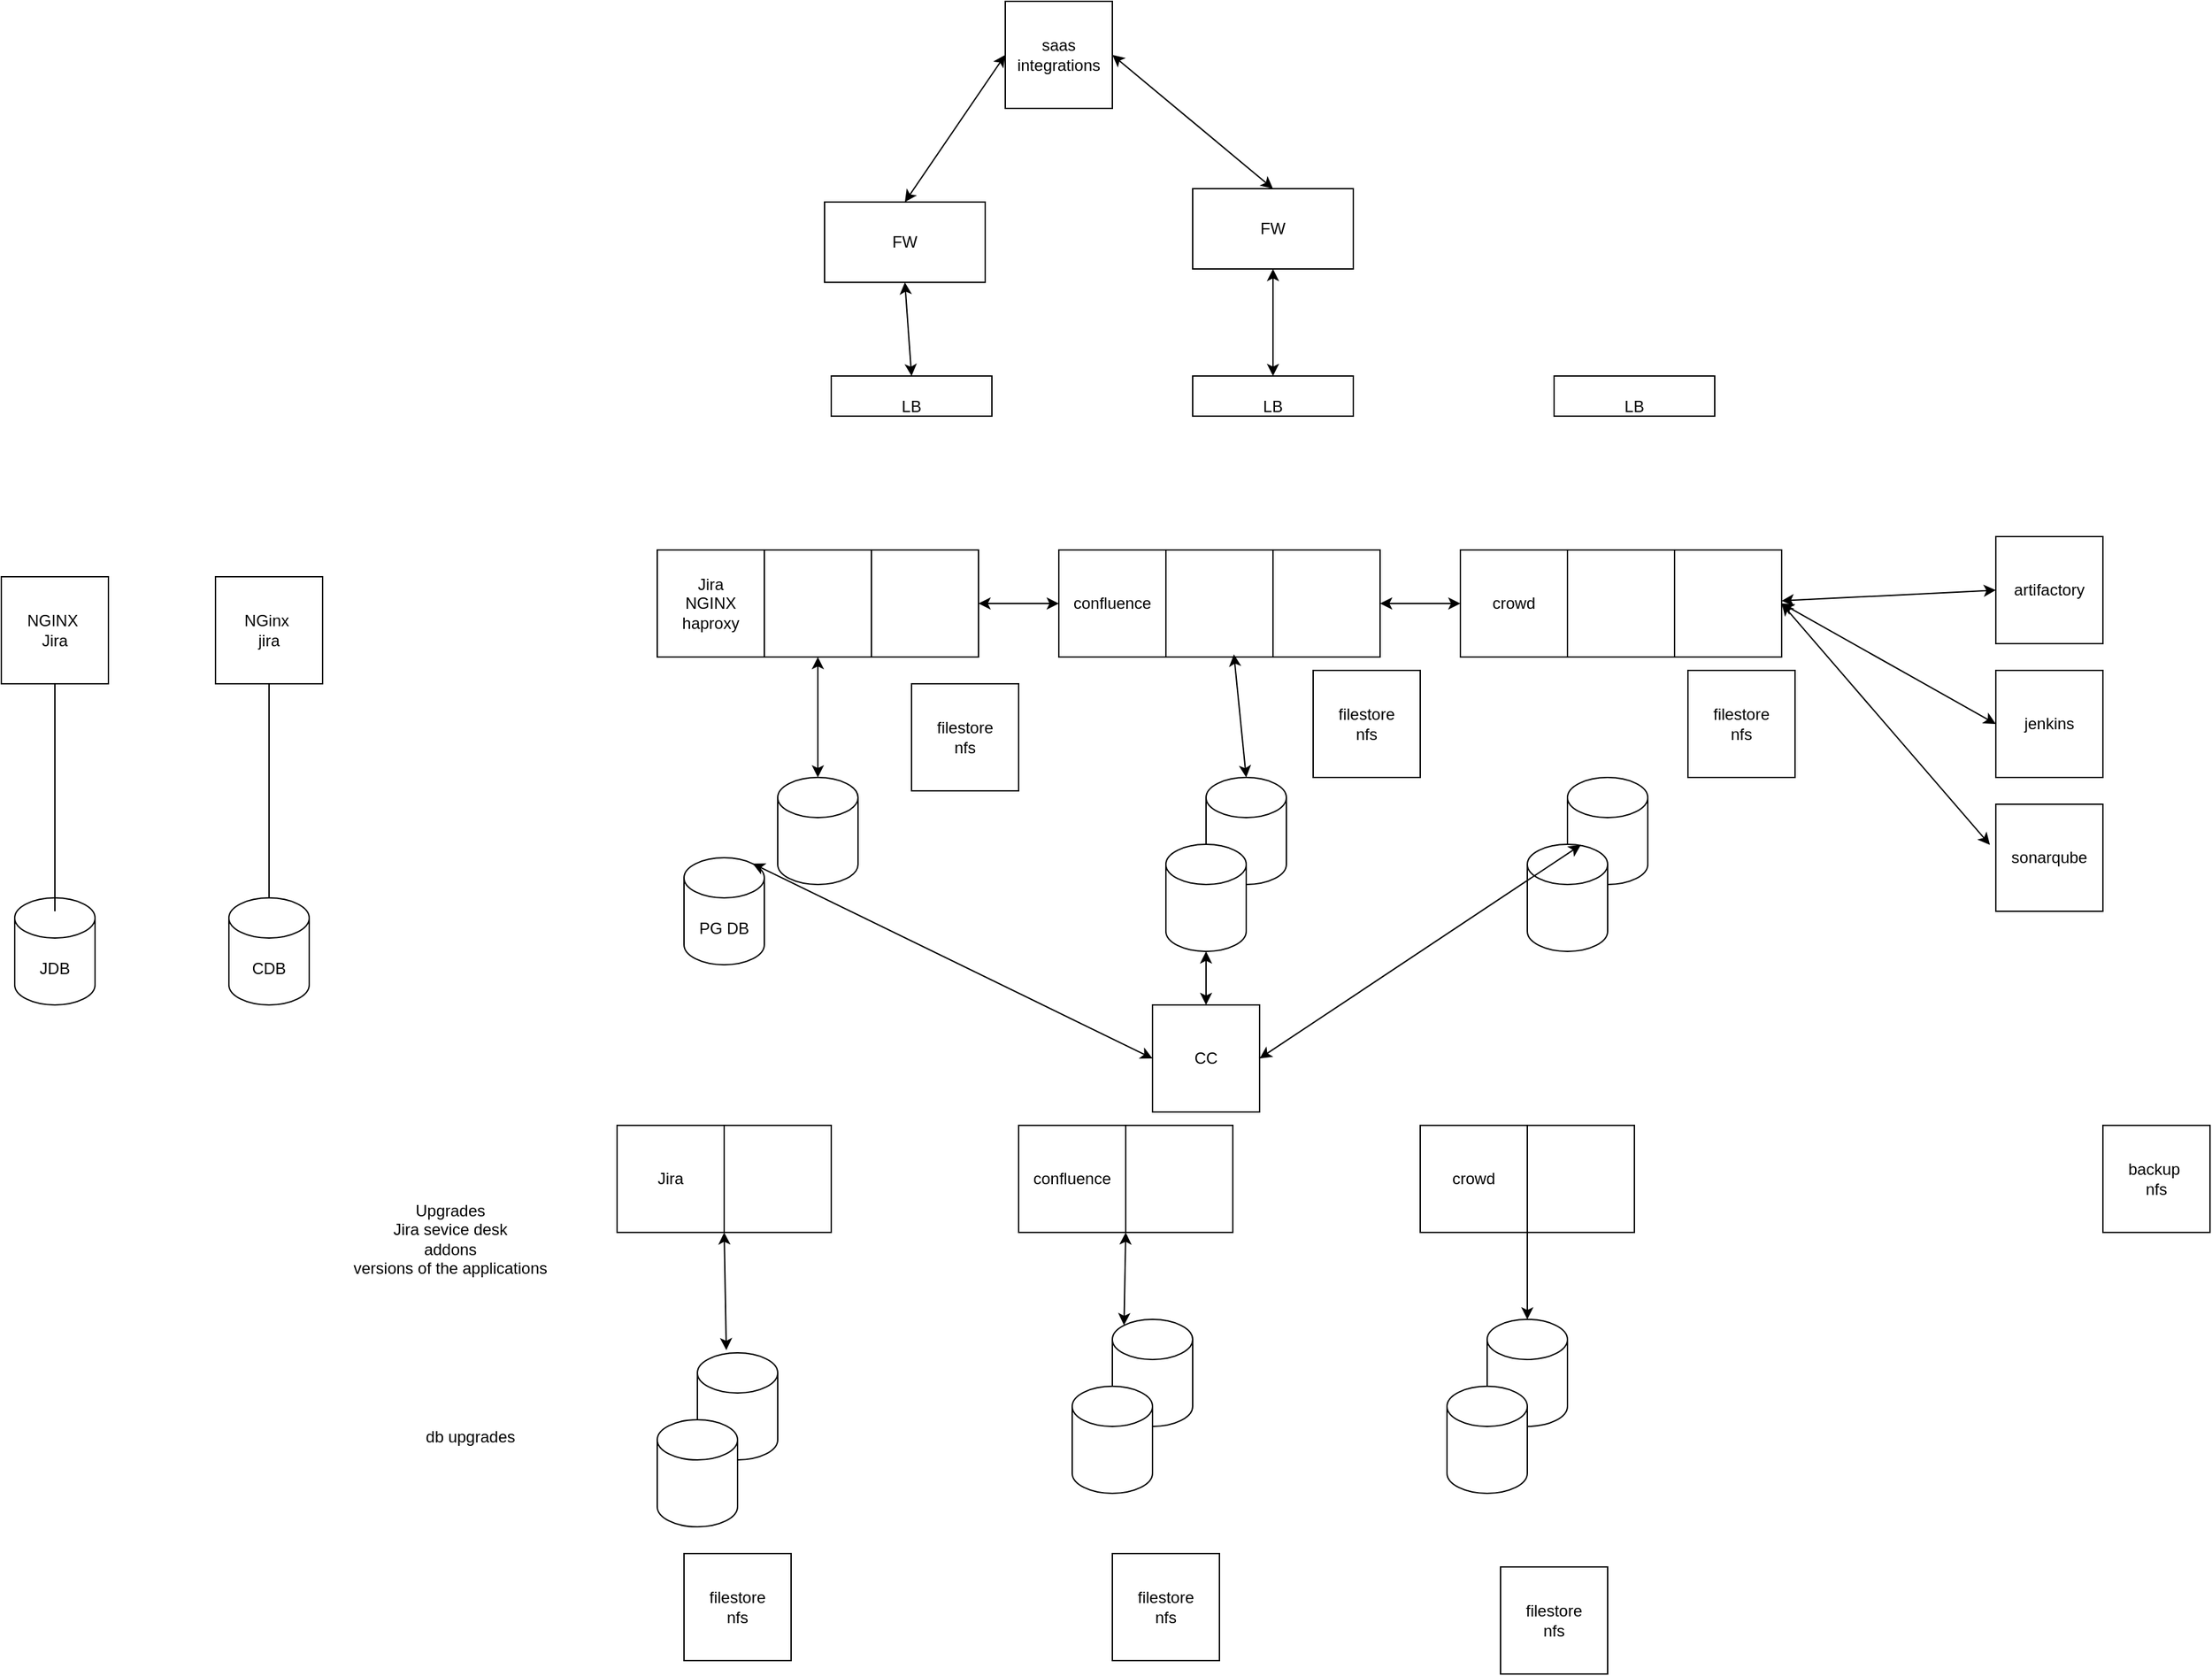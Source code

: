 <mxfile version="22.1.18" type="github">
  <diagram name="Page-1" id="UqMla0D-ssgaIbfY9ZWU">
    <mxGraphModel dx="3084" dy="2304" grid="1" gridSize="10" guides="1" tooltips="1" connect="1" arrows="1" fold="1" page="1" pageScale="1" pageWidth="850" pageHeight="1100" math="0" shadow="0">
      <root>
        <mxCell id="0" />
        <mxCell id="1" parent="0" />
        <mxCell id="4yEvV7LpARyzxkKi1ptg-1" value="NGINX&amp;nbsp;&lt;br&gt;Jira&lt;br&gt;" style="whiteSpace=wrap;html=1;aspect=fixed;" vertex="1" parent="1">
          <mxGeometry x="-310" y="220" width="80" height="80" as="geometry" />
        </mxCell>
        <mxCell id="4yEvV7LpARyzxkKi1ptg-2" value="JDB" style="shape=cylinder3;whiteSpace=wrap;html=1;boundedLbl=1;backgroundOutline=1;size=15;" vertex="1" parent="1">
          <mxGeometry x="-300" y="460" width="60" height="80" as="geometry" />
        </mxCell>
        <mxCell id="4yEvV7LpARyzxkKi1ptg-3" value="CDB&lt;br&gt;" style="shape=cylinder3;whiteSpace=wrap;html=1;boundedLbl=1;backgroundOutline=1;size=15;" vertex="1" parent="1">
          <mxGeometry x="-140" y="460" width="60" height="80" as="geometry" />
        </mxCell>
        <mxCell id="4yEvV7LpARyzxkKi1ptg-4" value="NGinx&amp;nbsp;&lt;br&gt;jira" style="whiteSpace=wrap;html=1;aspect=fixed;" vertex="1" parent="1">
          <mxGeometry x="-150" y="220" width="80" height="80" as="geometry" />
        </mxCell>
        <mxCell id="4yEvV7LpARyzxkKi1ptg-5" value="" style="endArrow=none;html=1;rounded=0;entryX=0.5;entryY=1;entryDx=0;entryDy=0;" edge="1" parent="1" target="4yEvV7LpARyzxkKi1ptg-1">
          <mxGeometry width="50" height="50" relative="1" as="geometry">
            <mxPoint x="-270" y="470" as="sourcePoint" />
            <mxPoint x="60" y="400" as="targetPoint" />
          </mxGeometry>
        </mxCell>
        <mxCell id="4yEvV7LpARyzxkKi1ptg-6" value="" style="endArrow=none;html=1;rounded=0;entryX=0.5;entryY=1;entryDx=0;entryDy=0;" edge="1" parent="1" source="4yEvV7LpARyzxkKi1ptg-3" target="4yEvV7LpARyzxkKi1ptg-4">
          <mxGeometry width="50" height="50" relative="1" as="geometry">
            <mxPoint x="10" y="450" as="sourcePoint" />
            <mxPoint x="60" y="400" as="targetPoint" />
          </mxGeometry>
        </mxCell>
        <mxCell id="4yEvV7LpARyzxkKi1ptg-7" value="" style="shape=cylinder3;whiteSpace=wrap;html=1;boundedLbl=1;backgroundOutline=1;size=15;" vertex="1" parent="1">
          <mxGeometry x="270" y="370" width="60" height="80" as="geometry" />
        </mxCell>
        <mxCell id="4yEvV7LpARyzxkKi1ptg-8" value="PG DB&lt;br&gt;" style="shape=cylinder3;whiteSpace=wrap;html=1;boundedLbl=1;backgroundOutline=1;size=15;" vertex="1" parent="1">
          <mxGeometry x="200" y="430" width="60" height="80" as="geometry" />
        </mxCell>
        <mxCell id="4yEvV7LpARyzxkKi1ptg-9" value="" style="shape=cylinder3;whiteSpace=wrap;html=1;boundedLbl=1;backgroundOutline=1;size=15;" vertex="1" parent="1">
          <mxGeometry x="590" y="370" width="60" height="80" as="geometry" />
        </mxCell>
        <mxCell id="4yEvV7LpARyzxkKi1ptg-10" value="" style="shape=cylinder3;whiteSpace=wrap;html=1;boundedLbl=1;backgroundOutline=1;size=15;" vertex="1" parent="1">
          <mxGeometry x="560" y="420" width="60" height="80" as="geometry" />
        </mxCell>
        <mxCell id="4yEvV7LpARyzxkKi1ptg-11" value="" style="shape=cylinder3;whiteSpace=wrap;html=1;boundedLbl=1;backgroundOutline=1;size=15;" vertex="1" parent="1">
          <mxGeometry x="860" y="370" width="60" height="80" as="geometry" />
        </mxCell>
        <mxCell id="4yEvV7LpARyzxkKi1ptg-12" value="" style="shape=cylinder3;whiteSpace=wrap;html=1;boundedLbl=1;backgroundOutline=1;size=15;" vertex="1" parent="1">
          <mxGeometry x="830" y="420" width="60" height="80" as="geometry" />
        </mxCell>
        <mxCell id="4yEvV7LpARyzxkKi1ptg-13" value="" style="whiteSpace=wrap;html=1;aspect=fixed;" vertex="1" parent="1">
          <mxGeometry x="260" y="200" width="80" height="80" as="geometry" />
        </mxCell>
        <mxCell id="4yEvV7LpARyzxkKi1ptg-14" value="" style="whiteSpace=wrap;html=1;aspect=fixed;" vertex="1" parent="1">
          <mxGeometry x="340" y="200" width="80" height="80" as="geometry" />
        </mxCell>
        <mxCell id="4yEvV7LpARyzxkKi1ptg-15" value="Jira&lt;br&gt;NGINX&lt;br&gt;haproxy" style="whiteSpace=wrap;html=1;aspect=fixed;" vertex="1" parent="1">
          <mxGeometry x="180" y="200" width="80" height="80" as="geometry" />
        </mxCell>
        <mxCell id="4yEvV7LpARyzxkKi1ptg-16" value="" style="whiteSpace=wrap;html=1;aspect=fixed;" vertex="1" parent="1">
          <mxGeometry x="640" y="200" width="80" height="80" as="geometry" />
        </mxCell>
        <mxCell id="4yEvV7LpARyzxkKi1ptg-17" value="" style="whiteSpace=wrap;html=1;aspect=fixed;" vertex="1" parent="1">
          <mxGeometry x="560" y="200" width="80" height="80" as="geometry" />
        </mxCell>
        <mxCell id="4yEvV7LpARyzxkKi1ptg-18" value="confluence" style="whiteSpace=wrap;html=1;aspect=fixed;" vertex="1" parent="1">
          <mxGeometry x="480" y="200" width="80" height="80" as="geometry" />
        </mxCell>
        <mxCell id="4yEvV7LpARyzxkKi1ptg-19" value="crowd" style="whiteSpace=wrap;html=1;aspect=fixed;" vertex="1" parent="1">
          <mxGeometry x="780" y="200" width="80" height="80" as="geometry" />
        </mxCell>
        <mxCell id="4yEvV7LpARyzxkKi1ptg-20" value="" style="whiteSpace=wrap;html=1;aspect=fixed;" vertex="1" parent="1">
          <mxGeometry x="860" y="200" width="80" height="80" as="geometry" />
        </mxCell>
        <mxCell id="4yEvV7LpARyzxkKi1ptg-21" value="" style="whiteSpace=wrap;html=1;aspect=fixed;" vertex="1" parent="1">
          <mxGeometry x="940" y="200" width="80" height="80" as="geometry" />
        </mxCell>
        <mxCell id="4yEvV7LpARyzxkKi1ptg-22" value="" style="shape=cylinder3;whiteSpace=wrap;html=1;boundedLbl=1;backgroundOutline=1;size=15;" vertex="1" parent="1">
          <mxGeometry x="210" y="800" width="60" height="80" as="geometry" />
        </mxCell>
        <mxCell id="4yEvV7LpARyzxkKi1ptg-23" value="" style="shape=cylinder3;whiteSpace=wrap;html=1;boundedLbl=1;backgroundOutline=1;size=15;" vertex="1" parent="1">
          <mxGeometry x="180" y="850" width="60" height="80" as="geometry" />
        </mxCell>
        <mxCell id="4yEvV7LpARyzxkKi1ptg-24" value="" style="shape=cylinder3;whiteSpace=wrap;html=1;boundedLbl=1;backgroundOutline=1;size=15;" vertex="1" parent="1">
          <mxGeometry x="520" y="775" width="60" height="80" as="geometry" />
        </mxCell>
        <mxCell id="4yEvV7LpARyzxkKi1ptg-25" value="" style="shape=cylinder3;whiteSpace=wrap;html=1;boundedLbl=1;backgroundOutline=1;size=15;" vertex="1" parent="1">
          <mxGeometry x="490" y="825" width="60" height="80" as="geometry" />
        </mxCell>
        <mxCell id="4yEvV7LpARyzxkKi1ptg-26" value="" style="shape=cylinder3;whiteSpace=wrap;html=1;boundedLbl=1;backgroundOutline=1;size=15;" vertex="1" parent="1">
          <mxGeometry x="800" y="775" width="60" height="80" as="geometry" />
        </mxCell>
        <mxCell id="4yEvV7LpARyzxkKi1ptg-27" value="" style="shape=cylinder3;whiteSpace=wrap;html=1;boundedLbl=1;backgroundOutline=1;size=15;" vertex="1" parent="1">
          <mxGeometry x="770" y="825" width="60" height="80" as="geometry" />
        </mxCell>
        <mxCell id="4yEvV7LpARyzxkKi1ptg-28" value="" style="whiteSpace=wrap;html=1;aspect=fixed;" vertex="1" parent="1">
          <mxGeometry x="230" y="630" width="80" height="80" as="geometry" />
        </mxCell>
        <mxCell id="4yEvV7LpARyzxkKi1ptg-30" value="Jira" style="whiteSpace=wrap;html=1;aspect=fixed;" vertex="1" parent="1">
          <mxGeometry x="150" y="630" width="80" height="80" as="geometry" />
        </mxCell>
        <mxCell id="4yEvV7LpARyzxkKi1ptg-32" value="" style="whiteSpace=wrap;html=1;aspect=fixed;" vertex="1" parent="1">
          <mxGeometry x="530" y="630" width="80" height="80" as="geometry" />
        </mxCell>
        <mxCell id="4yEvV7LpARyzxkKi1ptg-33" value="confluence" style="whiteSpace=wrap;html=1;aspect=fixed;" vertex="1" parent="1">
          <mxGeometry x="450" y="630" width="80" height="80" as="geometry" />
        </mxCell>
        <mxCell id="4yEvV7LpARyzxkKi1ptg-34" value="crowd" style="whiteSpace=wrap;html=1;aspect=fixed;" vertex="1" parent="1">
          <mxGeometry x="750" y="630" width="80" height="80" as="geometry" />
        </mxCell>
        <mxCell id="4yEvV7LpARyzxkKi1ptg-35" value="" style="whiteSpace=wrap;html=1;aspect=fixed;" vertex="1" parent="1">
          <mxGeometry x="830" y="630" width="80" height="80" as="geometry" />
        </mxCell>
        <mxCell id="4yEvV7LpARyzxkKi1ptg-45" value="&lt;br&gt;LB" style="rounded=0;whiteSpace=wrap;html=1;" vertex="1" parent="1">
          <mxGeometry x="310" y="70" width="120" height="30" as="geometry" />
        </mxCell>
        <mxCell id="4yEvV7LpARyzxkKi1ptg-47" value="&lt;br&gt;LB" style="rounded=0;whiteSpace=wrap;html=1;" vertex="1" parent="1">
          <mxGeometry x="580" y="70" width="120" height="30" as="geometry" />
        </mxCell>
        <mxCell id="4yEvV7LpARyzxkKi1ptg-48" value="&lt;br&gt;LB" style="rounded=0;whiteSpace=wrap;html=1;" vertex="1" parent="1">
          <mxGeometry x="850" y="70" width="120" height="30" as="geometry" />
        </mxCell>
        <mxCell id="4yEvV7LpARyzxkKi1ptg-49" value="saas integrations" style="whiteSpace=wrap;html=1;aspect=fixed;" vertex="1" parent="1">
          <mxGeometry x="440" y="-210" width="80" height="80" as="geometry" />
        </mxCell>
        <mxCell id="4yEvV7LpARyzxkKi1ptg-51" value="" style="endArrow=classic;startArrow=classic;html=1;rounded=0;entryX=0;entryY=0.5;entryDx=0;entryDy=0;exitX=0.5;exitY=0;exitDx=0;exitDy=0;" edge="1" parent="1" source="4yEvV7LpARyzxkKi1ptg-80" target="4yEvV7LpARyzxkKi1ptg-49">
          <mxGeometry width="50" height="50" relative="1" as="geometry">
            <mxPoint x="400" y="240" as="sourcePoint" />
            <mxPoint x="450" y="190" as="targetPoint" />
          </mxGeometry>
        </mxCell>
        <mxCell id="4yEvV7LpARyzxkKi1ptg-52" value="" style="endArrow=classic;startArrow=classic;html=1;rounded=0;entryX=1;entryY=0.5;entryDx=0;entryDy=0;exitX=0;exitY=0.5;exitDx=0;exitDy=0;" edge="1" parent="1" source="4yEvV7LpARyzxkKi1ptg-18" target="4yEvV7LpARyzxkKi1ptg-14">
          <mxGeometry width="50" height="50" relative="1" as="geometry">
            <mxPoint x="400" y="440" as="sourcePoint" />
            <mxPoint x="450" y="390" as="targetPoint" />
          </mxGeometry>
        </mxCell>
        <mxCell id="4yEvV7LpARyzxkKi1ptg-54" value="" style="endArrow=classic;startArrow=classic;html=1;rounded=0;entryX=0;entryY=0.5;entryDx=0;entryDy=0;exitX=1;exitY=0.5;exitDx=0;exitDy=0;" edge="1" parent="1" source="4yEvV7LpARyzxkKi1ptg-16" target="4yEvV7LpARyzxkKi1ptg-19">
          <mxGeometry width="50" height="50" relative="1" as="geometry">
            <mxPoint x="490" y="250" as="sourcePoint" />
            <mxPoint x="430" y="250" as="targetPoint" />
          </mxGeometry>
        </mxCell>
        <mxCell id="4yEvV7LpARyzxkKi1ptg-55" value="CC&lt;br&gt;" style="whiteSpace=wrap;html=1;aspect=fixed;" vertex="1" parent="1">
          <mxGeometry x="550" y="540" width="80" height="80" as="geometry" />
        </mxCell>
        <mxCell id="4yEvV7LpARyzxkKi1ptg-56" value="" style="endArrow=classic;startArrow=classic;html=1;rounded=0;entryX=0;entryY=0.5;entryDx=0;entryDy=0;exitX=0.855;exitY=0;exitDx=0;exitDy=4.35;exitPerimeter=0;" edge="1" parent="1" source="4yEvV7LpARyzxkKi1ptg-8" target="4yEvV7LpARyzxkKi1ptg-55">
          <mxGeometry width="50" height="50" relative="1" as="geometry">
            <mxPoint x="400" y="440" as="sourcePoint" />
            <mxPoint x="450" y="390" as="targetPoint" />
          </mxGeometry>
        </mxCell>
        <mxCell id="4yEvV7LpARyzxkKi1ptg-57" value="" style="endArrow=classic;startArrow=classic;html=1;rounded=0;exitX=0.5;exitY=0;exitDx=0;exitDy=0;entryX=0.5;entryY=1;entryDx=0;entryDy=0;entryPerimeter=0;" edge="1" parent="1" source="4yEvV7LpARyzxkKi1ptg-55" target="4yEvV7LpARyzxkKi1ptg-10">
          <mxGeometry width="50" height="50" relative="1" as="geometry">
            <mxPoint x="301" y="434" as="sourcePoint" />
            <mxPoint x="520" y="340" as="targetPoint" />
          </mxGeometry>
        </mxCell>
        <mxCell id="4yEvV7LpARyzxkKi1ptg-58" value="" style="endArrow=classic;startArrow=classic;html=1;rounded=0;exitX=0.667;exitY=0.005;exitDx=0;exitDy=0;exitPerimeter=0;entryX=1;entryY=0.5;entryDx=0;entryDy=0;" edge="1" parent="1" source="4yEvV7LpARyzxkKi1ptg-12" target="4yEvV7LpARyzxkKi1ptg-55">
          <mxGeometry width="50" height="50" relative="1" as="geometry">
            <mxPoint x="600" y="418" as="sourcePoint" />
            <mxPoint x="120" y="360" as="targetPoint" />
          </mxGeometry>
        </mxCell>
        <mxCell id="4yEvV7LpARyzxkKi1ptg-61" value="" style="endArrow=classic;startArrow=classic;html=1;rounded=0;entryX=0.5;entryY=1;entryDx=0;entryDy=0;" edge="1" parent="1" source="4yEvV7LpARyzxkKi1ptg-7" target="4yEvV7LpARyzxkKi1ptg-13">
          <mxGeometry width="50" height="50" relative="1" as="geometry">
            <mxPoint x="400" y="440" as="sourcePoint" />
            <mxPoint x="450" y="390" as="targetPoint" />
          </mxGeometry>
        </mxCell>
        <mxCell id="4yEvV7LpARyzxkKi1ptg-62" value="" style="endArrow=classic;startArrow=classic;html=1;rounded=0;entryX=0.635;entryY=0.975;entryDx=0;entryDy=0;entryPerimeter=0;exitX=0.5;exitY=0;exitDx=0;exitDy=0;exitPerimeter=0;" edge="1" parent="1" source="4yEvV7LpARyzxkKi1ptg-9" target="4yEvV7LpARyzxkKi1ptg-17">
          <mxGeometry width="50" height="50" relative="1" as="geometry">
            <mxPoint x="400" y="440" as="sourcePoint" />
            <mxPoint x="450" y="390" as="targetPoint" />
          </mxGeometry>
        </mxCell>
        <mxCell id="4yEvV7LpARyzxkKi1ptg-64" value="" style="endArrow=classic;startArrow=classic;html=1;rounded=0;exitX=0;exitY=1;exitDx=0;exitDy=0;entryX=0.36;entryY=-0.025;entryDx=0;entryDy=0;entryPerimeter=0;" edge="1" parent="1" source="4yEvV7LpARyzxkKi1ptg-28" target="4yEvV7LpARyzxkKi1ptg-22">
          <mxGeometry width="50" height="50" relative="1" as="geometry">
            <mxPoint x="400" y="640" as="sourcePoint" />
            <mxPoint x="450" y="590" as="targetPoint" />
          </mxGeometry>
        </mxCell>
        <mxCell id="4yEvV7LpARyzxkKi1ptg-65" value="artifactory" style="whiteSpace=wrap;html=1;aspect=fixed;" vertex="1" parent="1">
          <mxGeometry x="1180" y="190" width="80" height="80" as="geometry" />
        </mxCell>
        <mxCell id="4yEvV7LpARyzxkKi1ptg-66" value="filestore&lt;br&gt;nfs" style="whiteSpace=wrap;html=1;aspect=fixed;" vertex="1" parent="1">
          <mxGeometry x="200" y="950" width="80" height="80" as="geometry" />
        </mxCell>
        <mxCell id="4yEvV7LpARyzxkKi1ptg-67" value="backup&amp;nbsp;&lt;br&gt;nfs" style="whiteSpace=wrap;html=1;aspect=fixed;" vertex="1" parent="1">
          <mxGeometry x="1260" y="630" width="80" height="80" as="geometry" />
        </mxCell>
        <mxCell id="4yEvV7LpARyzxkKi1ptg-69" value="filestore&lt;br&gt;nfs" style="whiteSpace=wrap;html=1;aspect=fixed;" vertex="1" parent="1">
          <mxGeometry x="950" y="290" width="80" height="80" as="geometry" />
        </mxCell>
        <mxCell id="4yEvV7LpARyzxkKi1ptg-70" value="filestore&lt;br&gt;nfs" style="whiteSpace=wrap;html=1;aspect=fixed;" vertex="1" parent="1">
          <mxGeometry x="670" y="290" width="80" height="80" as="geometry" />
        </mxCell>
        <mxCell id="4yEvV7LpARyzxkKi1ptg-71" value="filestore&lt;br&gt;nfs" style="whiteSpace=wrap;html=1;aspect=fixed;" vertex="1" parent="1">
          <mxGeometry x="370" y="300" width="80" height="80" as="geometry" />
        </mxCell>
        <mxCell id="4yEvV7LpARyzxkKi1ptg-72" value="filestore&lt;br style=&quot;border-color: var(--border-color);&quot;&gt;nfs" style="whiteSpace=wrap;html=1;aspect=fixed;" vertex="1" parent="1">
          <mxGeometry x="520" y="950" width="80" height="80" as="geometry" />
        </mxCell>
        <mxCell id="4yEvV7LpARyzxkKi1ptg-73" value="filestore&lt;br style=&quot;border-color: var(--border-color);&quot;&gt;nfs" style="whiteSpace=wrap;html=1;aspect=fixed;" vertex="1" parent="1">
          <mxGeometry x="810" y="960" width="80" height="80" as="geometry" />
        </mxCell>
        <mxCell id="4yEvV7LpARyzxkKi1ptg-74" value="" style="endArrow=classic;startArrow=classic;html=1;rounded=0;entryX=0;entryY=0.5;entryDx=0;entryDy=0;" edge="1" parent="1" source="4yEvV7LpARyzxkKi1ptg-21" target="4yEvV7LpARyzxkKi1ptg-65">
          <mxGeometry width="50" height="50" relative="1" as="geometry">
            <mxPoint x="720" y="440" as="sourcePoint" />
            <mxPoint x="770" y="390" as="targetPoint" />
          </mxGeometry>
        </mxCell>
        <mxCell id="4yEvV7LpARyzxkKi1ptg-75" value="jenkins" style="whiteSpace=wrap;html=1;aspect=fixed;" vertex="1" parent="1">
          <mxGeometry x="1180" y="290" width="80" height="80" as="geometry" />
        </mxCell>
        <mxCell id="4yEvV7LpARyzxkKi1ptg-76" value="sonarqube" style="whiteSpace=wrap;html=1;aspect=fixed;" vertex="1" parent="1">
          <mxGeometry x="1180" y="390" width="80" height="80" as="geometry" />
        </mxCell>
        <mxCell id="4yEvV7LpARyzxkKi1ptg-77" value="" style="endArrow=classic;startArrow=classic;html=1;rounded=0;entryX=1;entryY=0.5;entryDx=0;entryDy=0;exitX=0;exitY=0.5;exitDx=0;exitDy=0;" edge="1" parent="1" source="4yEvV7LpARyzxkKi1ptg-75" target="4yEvV7LpARyzxkKi1ptg-21">
          <mxGeometry width="50" height="50" relative="1" as="geometry">
            <mxPoint x="720" y="440" as="sourcePoint" />
            <mxPoint x="770" y="390" as="targetPoint" />
          </mxGeometry>
        </mxCell>
        <mxCell id="4yEvV7LpARyzxkKi1ptg-78" value="" style="endArrow=classic;startArrow=classic;html=1;rounded=0;exitX=-0.055;exitY=0.38;exitDx=0;exitDy=0;exitPerimeter=0;" edge="1" parent="1" source="4yEvV7LpARyzxkKi1ptg-76">
          <mxGeometry width="50" height="50" relative="1" as="geometry">
            <mxPoint x="1190" y="340" as="sourcePoint" />
            <mxPoint x="1020" y="240" as="targetPoint" />
          </mxGeometry>
        </mxCell>
        <mxCell id="4yEvV7LpARyzxkKi1ptg-79" value="" style="endArrow=classic;startArrow=classic;html=1;rounded=0;entryX=1;entryY=0.5;entryDx=0;entryDy=0;exitX=0.5;exitY=0;exitDx=0;exitDy=0;" edge="1" parent="1" source="4yEvV7LpARyzxkKi1ptg-82" target="4yEvV7LpARyzxkKi1ptg-49">
          <mxGeometry width="50" height="50" relative="1" as="geometry">
            <mxPoint x="720" y="540" as="sourcePoint" />
            <mxPoint x="770" y="490" as="targetPoint" />
          </mxGeometry>
        </mxCell>
        <mxCell id="4yEvV7LpARyzxkKi1ptg-81" value="" style="endArrow=classic;startArrow=classic;html=1;rounded=0;entryX=0.5;entryY=1;entryDx=0;entryDy=0;exitX=0.5;exitY=0;exitDx=0;exitDy=0;" edge="1" parent="1" source="4yEvV7LpARyzxkKi1ptg-45" target="4yEvV7LpARyzxkKi1ptg-80">
          <mxGeometry width="50" height="50" relative="1" as="geometry">
            <mxPoint x="320" y="130" as="sourcePoint" />
            <mxPoint x="420" y="-30" as="targetPoint" />
          </mxGeometry>
        </mxCell>
        <mxCell id="4yEvV7LpARyzxkKi1ptg-80" value="FW" style="rounded=0;whiteSpace=wrap;html=1;" vertex="1" parent="1">
          <mxGeometry x="305" y="-60" width="120" height="60" as="geometry" />
        </mxCell>
        <mxCell id="4yEvV7LpARyzxkKi1ptg-82" value="FW" style="rounded=0;whiteSpace=wrap;html=1;" vertex="1" parent="1">
          <mxGeometry x="580" y="-70" width="120" height="60" as="geometry" />
        </mxCell>
        <mxCell id="4yEvV7LpARyzxkKi1ptg-83" value="" style="endArrow=classic;startArrow=classic;html=1;rounded=0;entryX=0.5;entryY=1;entryDx=0;entryDy=0;exitX=0.5;exitY=0;exitDx=0;exitDy=0;" edge="1" parent="1" source="4yEvV7LpARyzxkKi1ptg-47" target="4yEvV7LpARyzxkKi1ptg-82">
          <mxGeometry width="50" height="50" relative="1" as="geometry">
            <mxPoint x="330" y="140" as="sourcePoint" />
            <mxPoint x="375" y="10" as="targetPoint" />
          </mxGeometry>
        </mxCell>
        <mxCell id="4yEvV7LpARyzxkKi1ptg-85" value="Upgrades&lt;br&gt;Jira sevice desk&lt;br&gt;addons&lt;br&gt;versions of the applications&lt;br&gt;" style="text;html=1;align=center;verticalAlign=middle;resizable=0;points=[];autosize=1;strokeColor=none;fillColor=none;" vertex="1" parent="1">
          <mxGeometry x="-60" y="680" width="170" height="70" as="geometry" />
        </mxCell>
        <mxCell id="4yEvV7LpARyzxkKi1ptg-86" value="db upgrades" style="text;html=1;align=center;verticalAlign=middle;resizable=0;points=[];autosize=1;strokeColor=none;fillColor=none;" vertex="1" parent="1">
          <mxGeometry x="-5" y="848" width="90" height="30" as="geometry" />
        </mxCell>
        <mxCell id="4yEvV7LpARyzxkKi1ptg-87" value="" style="endArrow=classic;startArrow=classic;html=1;rounded=0;entryX=0;entryY=1;entryDx=0;entryDy=0;exitX=0.145;exitY=0;exitDx=0;exitDy=4.35;exitPerimeter=0;" edge="1" parent="1" source="4yEvV7LpARyzxkKi1ptg-24" target="4yEvV7LpARyzxkKi1ptg-32">
          <mxGeometry width="50" height="50" relative="1" as="geometry">
            <mxPoint x="720" y="680" as="sourcePoint" />
            <mxPoint x="770" y="630" as="targetPoint" />
          </mxGeometry>
        </mxCell>
        <mxCell id="4yEvV7LpARyzxkKi1ptg-90" style="edgeStyle=orthogonalEdgeStyle;rounded=0;orthogonalLoop=1;jettySize=auto;html=1;exitX=0;exitY=1;exitDx=0;exitDy=0;entryX=0.5;entryY=0;entryDx=0;entryDy=0;entryPerimeter=0;" edge="1" parent="1" source="4yEvV7LpARyzxkKi1ptg-35" target="4yEvV7LpARyzxkKi1ptg-26">
          <mxGeometry relative="1" as="geometry" />
        </mxCell>
      </root>
    </mxGraphModel>
  </diagram>
</mxfile>
